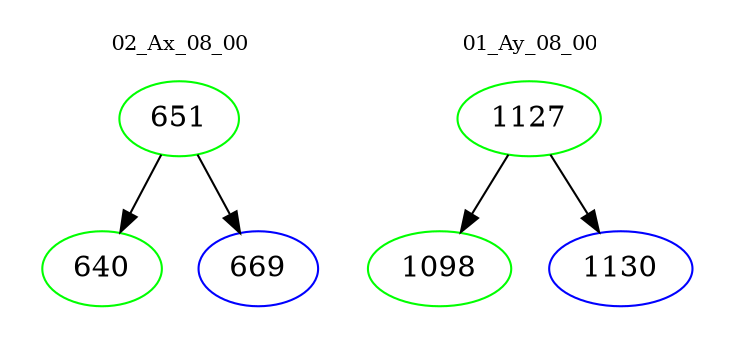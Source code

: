 digraph{
subgraph cluster_0 {
color = white
label = "02_Ax_08_00";
fontsize=10;
T0_651 [label="651", color="green"]
T0_651 -> T0_640 [color="black"]
T0_640 [label="640", color="green"]
T0_651 -> T0_669 [color="black"]
T0_669 [label="669", color="blue"]
}
subgraph cluster_1 {
color = white
label = "01_Ay_08_00";
fontsize=10;
T1_1127 [label="1127", color="green"]
T1_1127 -> T1_1098 [color="black"]
T1_1098 [label="1098", color="green"]
T1_1127 -> T1_1130 [color="black"]
T1_1130 [label="1130", color="blue"]
}
}
